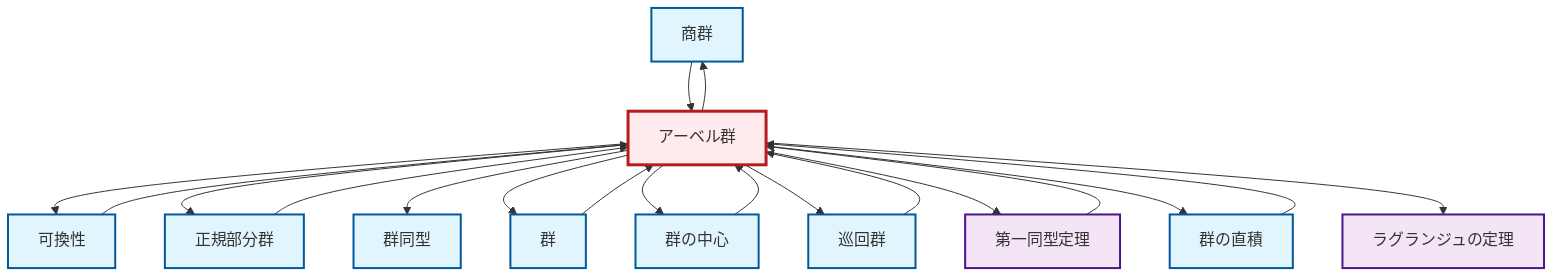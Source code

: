 graph TD
    classDef definition fill:#e1f5fe,stroke:#01579b,stroke-width:2px
    classDef theorem fill:#f3e5f5,stroke:#4a148c,stroke-width:2px
    classDef axiom fill:#fff3e0,stroke:#e65100,stroke-width:2px
    classDef example fill:#e8f5e9,stroke:#1b5e20,stroke-width:2px
    classDef current fill:#ffebee,stroke:#b71c1c,stroke-width:3px
    def-quotient-group["商群"]:::definition
    def-group["群"]:::definition
    def-isomorphism["群同型"]:::definition
    def-direct-product["群の直積"]:::definition
    thm-lagrange["ラグランジュの定理"]:::theorem
    def-abelian-group["アーベル群"]:::definition
    def-center-of-group["群の中心"]:::definition
    def-normal-subgroup["正規部分群"]:::definition
    def-commutativity["可換性"]:::definition
    def-cyclic-group["巡回群"]:::definition
    thm-first-isomorphism["第一同型定理"]:::theorem
    def-center-of-group --> def-abelian-group
    def-abelian-group --> def-commutativity
    def-abelian-group --> def-quotient-group
    def-direct-product --> def-abelian-group
    def-abelian-group --> def-normal-subgroup
    def-cyclic-group --> def-abelian-group
    def-abelian-group --> def-isomorphism
    def-group --> def-abelian-group
    thm-first-isomorphism --> def-abelian-group
    def-abelian-group --> def-group
    def-abelian-group --> def-center-of-group
    def-abelian-group --> def-cyclic-group
    def-abelian-group --> thm-first-isomorphism
    def-commutativity --> def-abelian-group
    def-normal-subgroup --> def-abelian-group
    def-abelian-group --> def-direct-product
    def-quotient-group --> def-abelian-group
    def-abelian-group --> thm-lagrange
    class def-abelian-group current